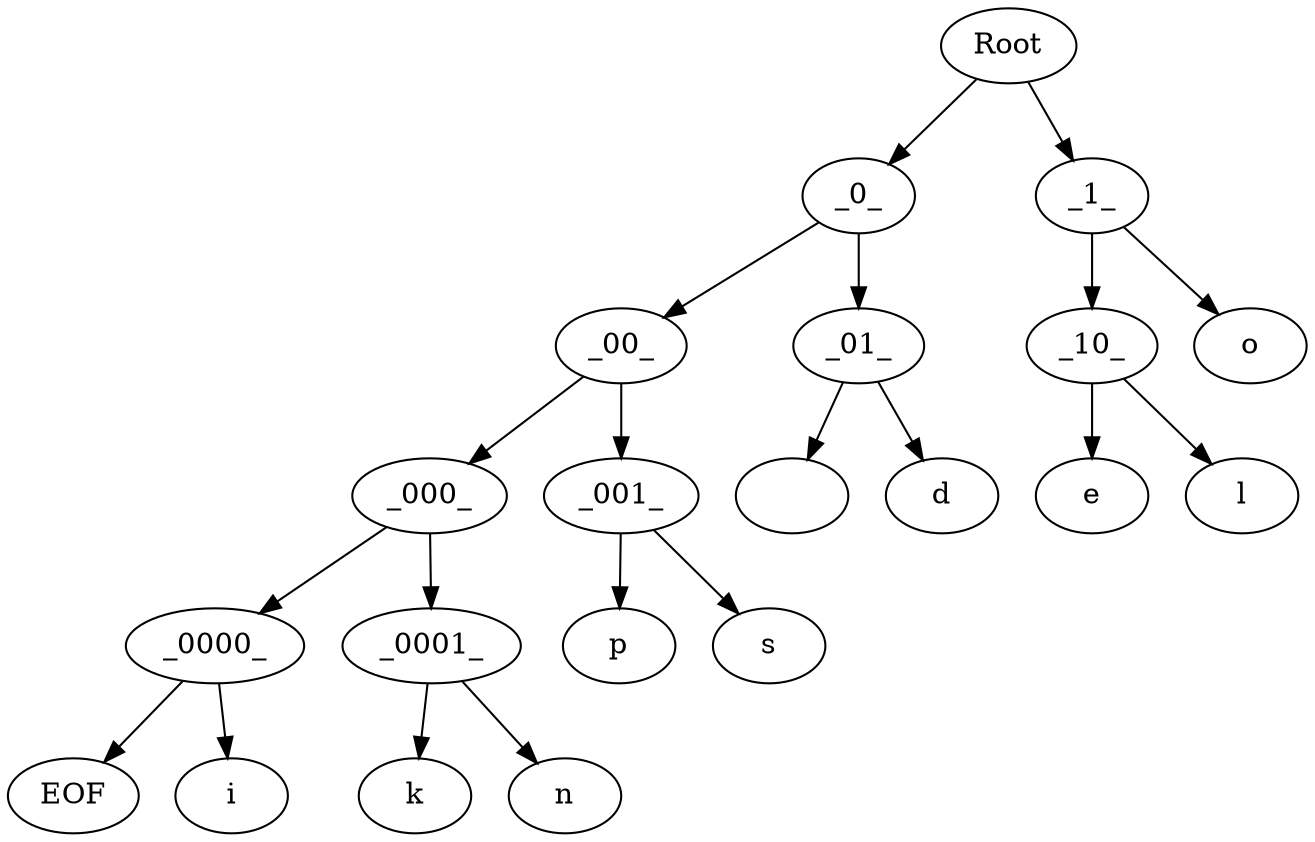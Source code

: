 digraph G {
Root -> _0_
_0_ -> _00_
_00_ -> _000_
_000_ -> _0000_
_0000_ -> EOF
_0000_ -> "i"
_000_ -> _0001_
_0001_ -> "k"
_0001_ -> "n"
_00_ -> _001_
_001_ -> "p"
_001_ -> "s"
_0_ -> _01_
_01_ -> " "
_01_ -> "d"
Root -> _1_
_1_ -> _10_
_10_ -> "e"
_10_ -> "l"
_1_ -> "o"
}
